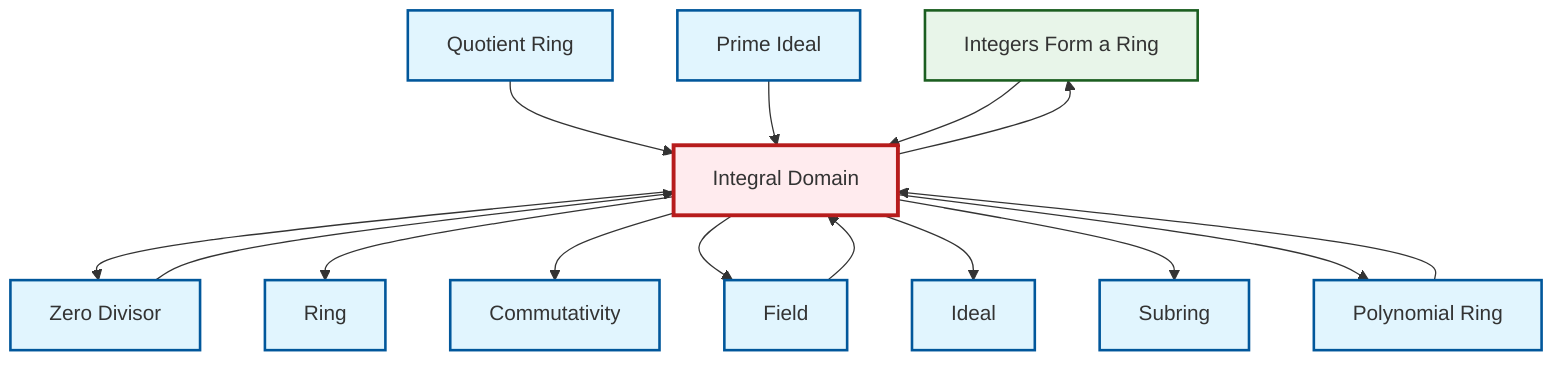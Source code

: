 graph TD
    classDef definition fill:#e1f5fe,stroke:#01579b,stroke-width:2px
    classDef theorem fill:#f3e5f5,stroke:#4a148c,stroke-width:2px
    classDef axiom fill:#fff3e0,stroke:#e65100,stroke-width:2px
    classDef example fill:#e8f5e9,stroke:#1b5e20,stroke-width:2px
    classDef current fill:#ffebee,stroke:#b71c1c,stroke-width:3px
    ex-integers-ring["Integers Form a Ring"]:::example
    def-subring["Subring"]:::definition
    def-quotient-ring["Quotient Ring"]:::definition
    def-prime-ideal["Prime Ideal"]:::definition
    def-zero-divisor["Zero Divisor"]:::definition
    def-ideal["Ideal"]:::definition
    def-field["Field"]:::definition
    def-ring["Ring"]:::definition
    def-commutativity["Commutativity"]:::definition
    def-integral-domain["Integral Domain"]:::definition
    def-polynomial-ring["Polynomial Ring"]:::definition
    def-quotient-ring --> def-integral-domain
    def-integral-domain --> def-zero-divisor
    def-integral-domain --> def-ring
    def-integral-domain --> def-commutativity
    def-integral-domain --> def-field
    def-integral-domain --> def-ideal
    def-prime-ideal --> def-integral-domain
    def-field --> def-integral-domain
    def-integral-domain --> def-subring
    def-integral-domain --> ex-integers-ring
    def-polynomial-ring --> def-integral-domain
    def-integral-domain --> def-polynomial-ring
    def-zero-divisor --> def-integral-domain
    ex-integers-ring --> def-integral-domain
    class def-integral-domain current